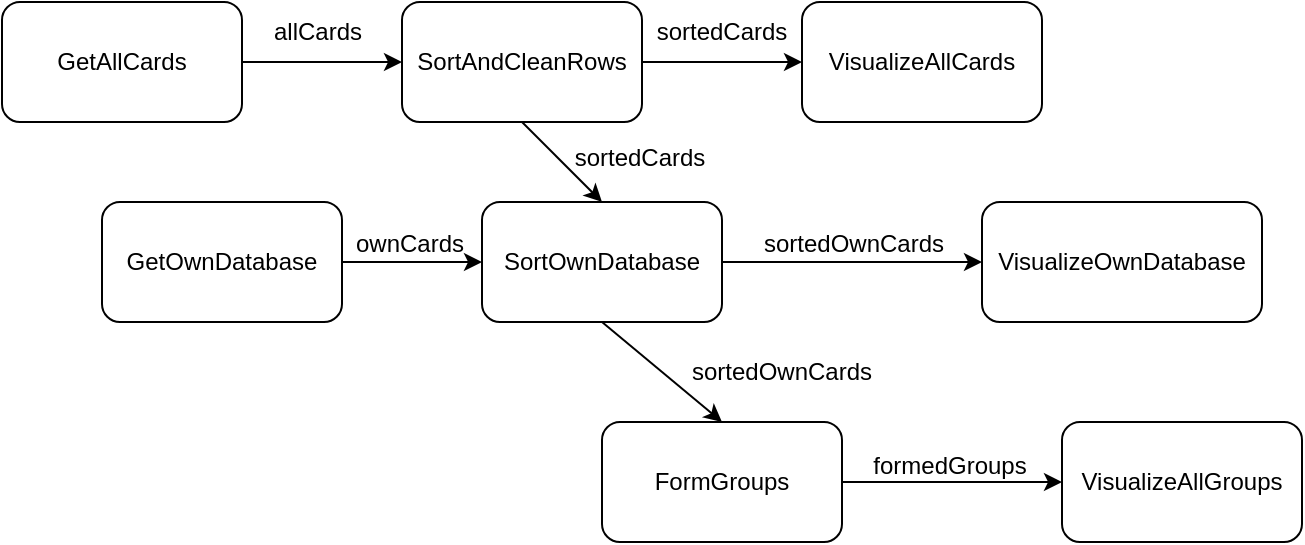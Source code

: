 <mxfile version="26.1.1">
  <diagram name="Страница — 1" id="ttbv5siSD7wtsKxqF_QZ">
    <mxGraphModel dx="1003" dy="464" grid="1" gridSize="10" guides="1" tooltips="1" connect="1" arrows="1" fold="1" page="1" pageScale="1" pageWidth="827" pageHeight="1169" math="0" shadow="0">
      <root>
        <mxCell id="0" />
        <mxCell id="1" parent="0" />
        <mxCell id="IZjPXJ_EC1lkPLY8lUd9-1" value="GetAllCards" style="rounded=1;whiteSpace=wrap;html=1;" vertex="1" parent="1">
          <mxGeometry x="70" y="160" width="120" height="60" as="geometry" />
        </mxCell>
        <mxCell id="IZjPXJ_EC1lkPLY8lUd9-2" value="SortAndCleanRows" style="rounded=1;whiteSpace=wrap;html=1;" vertex="1" parent="1">
          <mxGeometry x="270" y="160" width="120" height="60" as="geometry" />
        </mxCell>
        <mxCell id="IZjPXJ_EC1lkPLY8lUd9-3" value="VisualizeAllCards" style="rounded=1;whiteSpace=wrap;html=1;" vertex="1" parent="1">
          <mxGeometry x="470" y="160" width="120" height="60" as="geometry" />
        </mxCell>
        <mxCell id="IZjPXJ_EC1lkPLY8lUd9-4" value="GetOwnDatabase" style="rounded=1;whiteSpace=wrap;html=1;" vertex="1" parent="1">
          <mxGeometry x="120" y="260" width="120" height="60" as="geometry" />
        </mxCell>
        <mxCell id="IZjPXJ_EC1lkPLY8lUd9-5" value="SortOwnDatabase" style="rounded=1;whiteSpace=wrap;html=1;" vertex="1" parent="1">
          <mxGeometry x="310" y="260" width="120" height="60" as="geometry" />
        </mxCell>
        <mxCell id="IZjPXJ_EC1lkPLY8lUd9-8" value="VisualizeOwnDatabase" style="rounded=1;whiteSpace=wrap;html=1;" vertex="1" parent="1">
          <mxGeometry x="560" y="260" width="140" height="60" as="geometry" />
        </mxCell>
        <mxCell id="IZjPXJ_EC1lkPLY8lUd9-9" value="FormGroups" style="rounded=1;whiteSpace=wrap;html=1;" vertex="1" parent="1">
          <mxGeometry x="370" y="370" width="120" height="60" as="geometry" />
        </mxCell>
        <mxCell id="IZjPXJ_EC1lkPLY8lUd9-10" value="VisualizeAllGroups" style="rounded=1;whiteSpace=wrap;html=1;" vertex="1" parent="1">
          <mxGeometry x="600" y="370" width="120" height="60" as="geometry" />
        </mxCell>
        <mxCell id="IZjPXJ_EC1lkPLY8lUd9-11" value="" style="endArrow=classic;html=1;rounded=0;exitX=1;exitY=0.5;exitDx=0;exitDy=0;entryX=0;entryY=0.5;entryDx=0;entryDy=0;" edge="1" parent="1" source="IZjPXJ_EC1lkPLY8lUd9-1" target="IZjPXJ_EC1lkPLY8lUd9-2">
          <mxGeometry width="50" height="50" relative="1" as="geometry">
            <mxPoint x="260" y="340" as="sourcePoint" />
            <mxPoint x="310" y="290" as="targetPoint" />
          </mxGeometry>
        </mxCell>
        <mxCell id="IZjPXJ_EC1lkPLY8lUd9-12" value="" style="endArrow=classic;html=1;rounded=0;exitX=1;exitY=0.5;exitDx=0;exitDy=0;entryX=0;entryY=0.5;entryDx=0;entryDy=0;" edge="1" parent="1" source="IZjPXJ_EC1lkPLY8lUd9-2" target="IZjPXJ_EC1lkPLY8lUd9-3">
          <mxGeometry width="50" height="50" relative="1" as="geometry">
            <mxPoint x="260" y="340" as="sourcePoint" />
            <mxPoint x="310" y="290" as="targetPoint" />
          </mxGeometry>
        </mxCell>
        <mxCell id="IZjPXJ_EC1lkPLY8lUd9-13" value="" style="endArrow=classic;html=1;rounded=0;exitX=1;exitY=0.5;exitDx=0;exitDy=0;entryX=0;entryY=0.5;entryDx=0;entryDy=0;" edge="1" parent="1" source="IZjPXJ_EC1lkPLY8lUd9-4" target="IZjPXJ_EC1lkPLY8lUd9-5">
          <mxGeometry width="50" height="50" relative="1" as="geometry">
            <mxPoint x="260" y="260" as="sourcePoint" />
            <mxPoint x="310" y="210" as="targetPoint" />
          </mxGeometry>
        </mxCell>
        <mxCell id="IZjPXJ_EC1lkPLY8lUd9-14" value="" style="endArrow=classic;html=1;rounded=0;exitX=0.5;exitY=1;exitDx=0;exitDy=0;entryX=0.5;entryY=0;entryDx=0;entryDy=0;" edge="1" parent="1" source="IZjPXJ_EC1lkPLY8lUd9-2" target="IZjPXJ_EC1lkPLY8lUd9-5">
          <mxGeometry width="50" height="50" relative="1" as="geometry">
            <mxPoint x="310" y="260" as="sourcePoint" />
            <mxPoint x="360" y="210" as="targetPoint" />
          </mxGeometry>
        </mxCell>
        <mxCell id="IZjPXJ_EC1lkPLY8lUd9-15" value="" style="endArrow=classic;html=1;rounded=0;exitX=1;exitY=0.5;exitDx=0;exitDy=0;entryX=0;entryY=0.5;entryDx=0;entryDy=0;" edge="1" parent="1" source="IZjPXJ_EC1lkPLY8lUd9-5" target="IZjPXJ_EC1lkPLY8lUd9-8">
          <mxGeometry width="50" height="50" relative="1" as="geometry">
            <mxPoint x="400" y="260" as="sourcePoint" />
            <mxPoint x="450" y="210" as="targetPoint" />
          </mxGeometry>
        </mxCell>
        <mxCell id="IZjPXJ_EC1lkPLY8lUd9-17" value="" style="endArrow=classic;html=1;rounded=0;exitX=0.5;exitY=1;exitDx=0;exitDy=0;entryX=0.5;entryY=0;entryDx=0;entryDy=0;" edge="1" parent="1" source="IZjPXJ_EC1lkPLY8lUd9-5" target="IZjPXJ_EC1lkPLY8lUd9-9">
          <mxGeometry width="50" height="50" relative="1" as="geometry">
            <mxPoint x="460" y="420" as="sourcePoint" />
            <mxPoint x="510" y="370" as="targetPoint" />
          </mxGeometry>
        </mxCell>
        <mxCell id="IZjPXJ_EC1lkPLY8lUd9-18" value="" style="endArrow=classic;html=1;rounded=0;exitX=1;exitY=0.5;exitDx=0;exitDy=0;entryX=0;entryY=0.5;entryDx=0;entryDy=0;" edge="1" parent="1" source="IZjPXJ_EC1lkPLY8lUd9-9" target="IZjPXJ_EC1lkPLY8lUd9-10">
          <mxGeometry width="50" height="50" relative="1" as="geometry">
            <mxPoint x="460" y="420" as="sourcePoint" />
            <mxPoint x="510" y="370" as="targetPoint" />
          </mxGeometry>
        </mxCell>
        <mxCell id="IZjPXJ_EC1lkPLY8lUd9-19" value="sortedCards" style="text;html=1;align=center;verticalAlign=middle;whiteSpace=wrap;rounded=0;" vertex="1" parent="1">
          <mxGeometry x="359" y="223" width="60" height="30" as="geometry" />
        </mxCell>
        <mxCell id="IZjPXJ_EC1lkPLY8lUd9-20" value="allCards" style="text;strokeColor=none;fillColor=none;align=left;verticalAlign=middle;spacingLeft=4;spacingRight=4;overflow=hidden;points=[[0,0.5],[1,0.5]];portConstraint=eastwest;rotatable=0;whiteSpace=wrap;html=1;" vertex="1" parent="1">
          <mxGeometry x="200" y="160" width="80" height="30" as="geometry" />
        </mxCell>
        <mxCell id="IZjPXJ_EC1lkPLY8lUd9-21" value="sortedCards" style="text;html=1;align=center;verticalAlign=middle;whiteSpace=wrap;rounded=0;" vertex="1" parent="1">
          <mxGeometry x="400" y="160" width="60" height="30" as="geometry" />
        </mxCell>
        <mxCell id="IZjPXJ_EC1lkPLY8lUd9-22" value="ownCards" style="text;html=1;align=center;verticalAlign=middle;whiteSpace=wrap;rounded=0;" vertex="1" parent="1">
          <mxGeometry x="244" y="266" width="60" height="30" as="geometry" />
        </mxCell>
        <mxCell id="IZjPXJ_EC1lkPLY8lUd9-23" value="sortedOwnCards" style="text;html=1;align=center;verticalAlign=middle;whiteSpace=wrap;rounded=0;" vertex="1" parent="1">
          <mxGeometry x="466" y="266" width="60" height="30" as="geometry" />
        </mxCell>
        <mxCell id="IZjPXJ_EC1lkPLY8lUd9-24" value="sortedOwnCards" style="text;html=1;align=center;verticalAlign=middle;whiteSpace=wrap;rounded=0;" vertex="1" parent="1">
          <mxGeometry x="430" y="330" width="60" height="30" as="geometry" />
        </mxCell>
        <mxCell id="IZjPXJ_EC1lkPLY8lUd9-25" value="formedGroups" style="text;html=1;align=center;verticalAlign=middle;whiteSpace=wrap;rounded=0;" vertex="1" parent="1">
          <mxGeometry x="514" y="377" width="60" height="30" as="geometry" />
        </mxCell>
      </root>
    </mxGraphModel>
  </diagram>
</mxfile>
